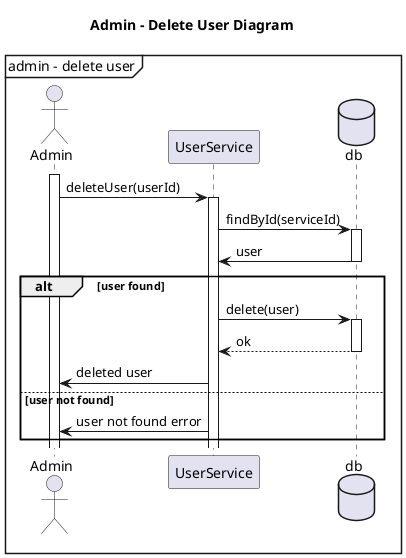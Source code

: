 @startuml Sequence

mainframe admin - delete user

title "Admin - Delete User Diagram"
actor Admin
participant UserService
database db

activate Admin
Admin -> UserService: deleteUser(userId)
activate UserService
UserService -> db: findById(serviceId)
activate db
db -> UserService: user
deactivate db
alt user found
    UserService -> db: delete(user)
    activate db
    db --> UserService: ok
    deactivate db
    UserService -> Admin: deleted user
else user not found
    UserService -> Admin: user not found error
end
@enduml